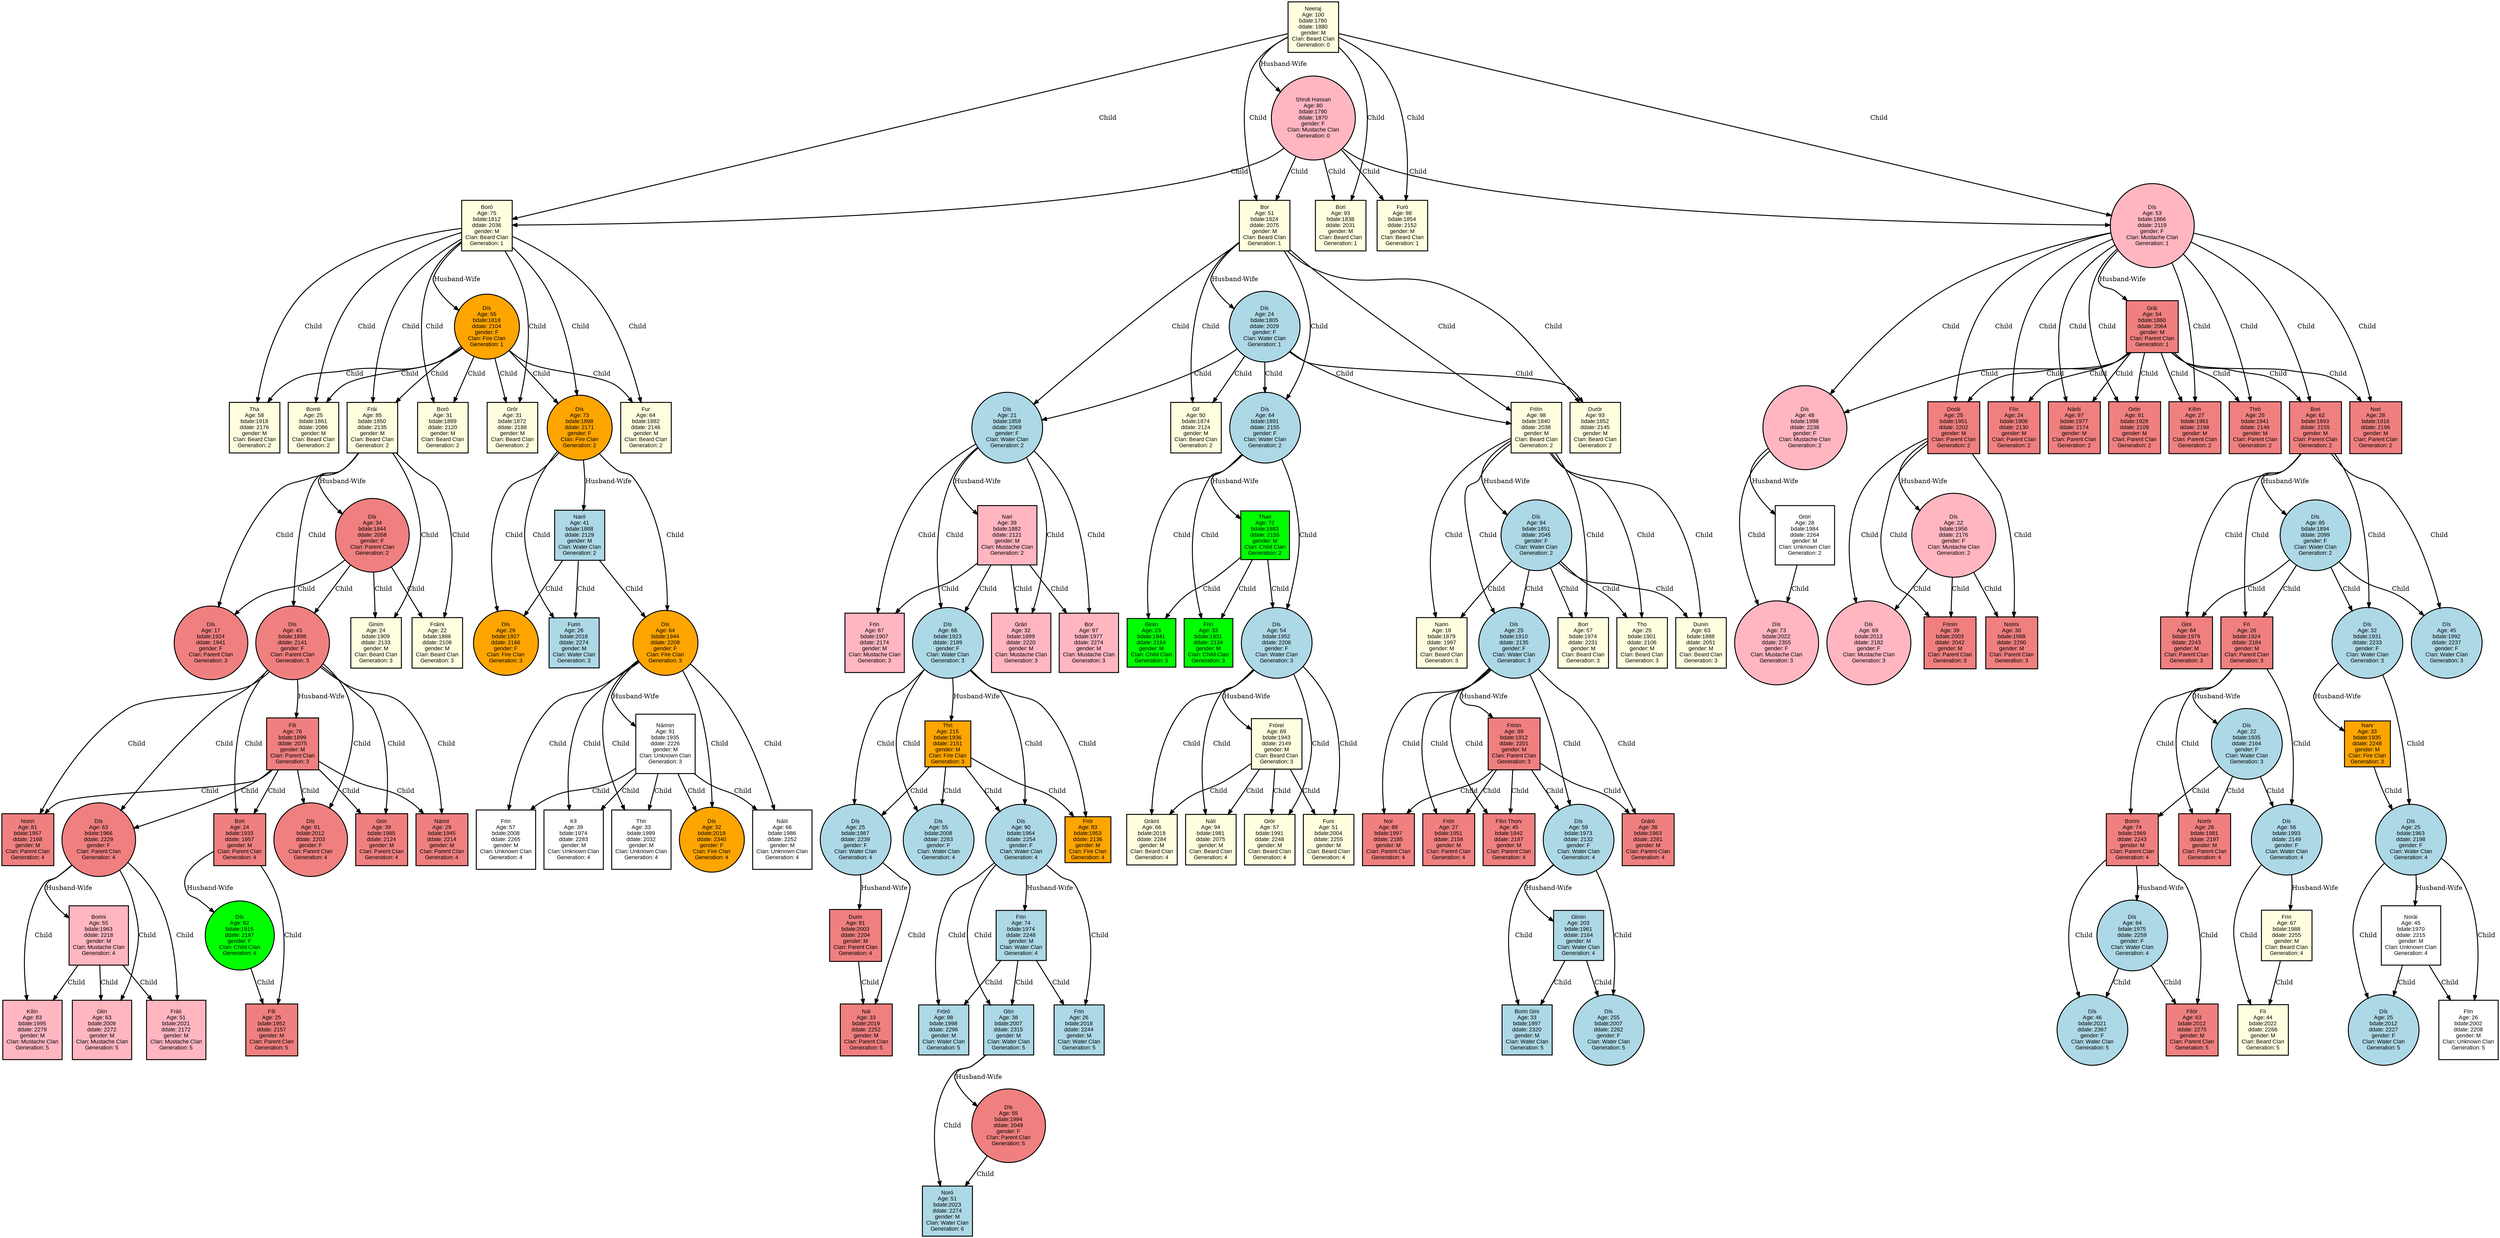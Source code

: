 digraph FamilyTree {
node [shape=box, fontname="Arial", fontsize=12, penwidth=2]
edge [penwidth=2]
rankdir="TB"
0 [label="Neeraj\nAge: 100\nbdate:1780\nddate: 1880\ngender: M\nClan: Beard Clan\nGeneration: 0", shape="square", style="filled", fillcolor="lightyellow", color="black"]
1 [label="Shruti Hassan\nAge: 80\nbdate:1790\nddate: 1870\ngender: F\nClan: Mustache Clan\nGeneration: 0", shape="circle", style="filled", fillcolor="lightpink", color="black"]
2 [label="Boró\nAge: 75\nbdate:1812\nddate: 2036\ngender: M\nClan: Beard Clan\nGeneration: 1", shape="square", style="filled", fillcolor="lightyellow", color="black"]
3 [label="Dís\nAge: 55\nbdate:1818\nddate: 2104\ngender: F\nClan: Fire Clan\nGeneration: 1", shape="circle", style="filled", fillcolor="orange", color="black"]
4 [label="Frái\nAge: 85\nbdate:1850\nddate: 2135\ngender: M\nClan: Beard Clan\nGeneration: 2", shape="square", style="filled", fillcolor="lightyellow", color="black"]
5 [label="Dís\nAge: 34\nbdate:1844\nddate: 2058\ngender: F\nClan: Parent Clan\nGeneration: 2", shape="circle", style="filled", fillcolor="lightcoral", color="black"]
6 [label="Fráini\nAge: 22\nbdate:1886\nddate: 2108\ngender: M\nClan: Beard Clan\nGeneration: 3", shape="square", style="filled", fillcolor="lightyellow", color="black"]
7 [label="Dís\nAge: 43\nbdate:1898\nddate: 2141\ngender: F\nClan: Parent Clan\nGeneration: 3", shape="circle", style="filled", fillcolor="lightcoral", color="black"]
8 [label="Fíli\nAge: 76\nbdate:1899\nddate: 2075\ngender: M\nClan: Parent Clan\nGeneration: 3", shape="square", style="filled", fillcolor="lightcoral", color="black"]
9 [label="Bori\nAge: 24\nbdate:1933\nddate: 1957\ngender: M\nClan: Parent Clan\nGeneration: 4", shape="square", style="filled", fillcolor="lightcoral", color="black"]
10 [label="Dís\nAge: 82\nbdate:1915\nddate: 2197\ngender: F\nClan: Child Clan\nGeneration: 4", shape="circle", style="filled", fillcolor="green", color="black"]
11 [label="Fíli\nAge: 25\nbdate:1952\nddate: 2157\ngender: M\nClan: Parent Clan\nGeneration: 5", shape="square", style="filled", fillcolor="lightcoral", color="black"]
12 [label="Nárini\nAge: 29\nbdate:1945\nddate: 2214\ngender: M\nClan: Parent Clan\nGeneration: 4", shape="square", style="filled", fillcolor="lightcoral", color="black"]
13 [label="Norin\nAge: 81\nbdate:1957\nddate: 2168\ngender: M\nClan: Parent Clan\nGeneration: 4", shape="square", style="filled", fillcolor="lightcoral", color="black"]
14 [label="Dís\nAge: 63\nbdate:1966\nddate: 2229\ngender: F\nClan: Parent Clan\nGeneration: 4", shape="circle", style="filled", fillcolor="lightcoral", color="black"]
15 [label="Borini\nAge: 55\nbdate:1963\nddate: 2218\ngender: M\nClan: Mustache Clan\nGeneration: 4", shape="square", style="filled", fillcolor="lightpink", color="black"]
16 [label="Kílin\nAge: 83\nbdate:1995\nddate: 2278\ngender: M\nClan: Mustache Clan\nGeneration: 5", shape="square", style="filled", fillcolor="lightpink", color="black"]
17 [label="Glin\nAge: 63\nbdate:2009\nddate: 2272\ngender: M\nClan: Mustache Clan\nGeneration: 5", shape="square", style="filled", fillcolor="lightpink", color="black"]
18 [label="Fráli\nAge: 51\nbdate:2021\nddate: 2172\ngender: M\nClan: Mustache Clan\nGeneration: 5", shape="square", style="filled", fillcolor="lightpink", color="black"]
23 [label="Grin\nAge: 39\nbdate:1985\nddate: 2124\ngender: M\nClan: Parent Clan\nGeneration: 4", shape="square", style="filled", fillcolor="lightcoral", color="black"]
24 [label="Dís\nAge: 91\nbdate:2012\nddate: 2203\ngender: F\nClan: Parent Clan\nGeneration: 4", shape="circle", style="filled", fillcolor="lightcoral", color="black"]
25 [label="Ginim\nAge: 24\nbdate:1909\nddate: 2133\ngender: M\nClan: Beard Clan\nGeneration: 3", shape="square", style="filled", fillcolor="lightyellow", color="black"]
26 [label="Dís\nAge: 17\nbdate:1924\nddate: 1941\ngender: F\nClan: Parent Clan\nGeneration: 3", shape="circle", style="filled", fillcolor="lightcoral", color="black"]
27 [label="Bomli\nAge: 25\nbdate:1861\nddate: 2086\ngender: M\nClan: Beard Clan\nGeneration: 2", shape="square", style="filled", fillcolor="lightyellow", color="black"]
28 [label="Grór\nAge: 31\nbdate:1872\nddate: 2188\ngender: M\nClan: Beard Clan\nGeneration: 2", shape="square", style="filled", fillcolor="lightyellow", color="black"]
29 [label="Fur\nAge: 64\nbdate:1882\nddate: 2146\ngender: M\nClan: Beard Clan\nGeneration: 2", shape="square", style="filled", fillcolor="lightyellow", color="black"]
30 [label="Boró\nAge: 31\nbdate:1889\nddate: 2120\ngender: M\nClan: Beard Clan\nGeneration: 2", shape="square", style="filled", fillcolor="lightyellow", color="black"]
31 [label="Dís\nAge: 73\nbdate:1898\nddate: 2171\ngender: F\nClan: Fire Clan\nGeneration: 2", shape="circle", style="filled", fillcolor="orange", color="black"]
32 [label="Naró\nAge: 41\nbdate:1888\nddate: 2129\ngender: M\nClan: Water Clan\nGeneration: 2", shape="square", style="filled", fillcolor="lightblue", color="black"]
33 [label="Dís\nAge: 29\nbdate:1927\nddate: 2166\ngender: F\nClan: Fire Clan\nGeneration: 3", shape="circle", style="filled", fillcolor="orange", color="black"]
34 [label="Dís\nAge: 64\nbdate:1944\nddate: 2208\ngender: F\nClan: Fire Clan\nGeneration: 3", shape="circle", style="filled", fillcolor="orange", color="black"]
35 [label="Nárinin\nAge: 91\nbdate:1935\nddate: 2226\ngender: M\nClan: Unknown Clan\nGeneration: 3", shape="square", style="filled", fillcolor="white", color="black"]
36 [label="Kíl\nAge: 39\nbdate:1974\nddate: 2283\ngender: M\nClan: Unknown Clan\nGeneration: 4", shape="square", style="filled", fillcolor="white", color="black"]
37 [label="Náili\nAge: 66\nbdate:1986\nddate: 2252\ngender: M\nClan: Unknown Clan\nGeneration: 4", shape="square", style="filled", fillcolor="white", color="black"]
38 [label="Thri\nAge: 33\nbdate:1999\nddate: 2032\ngender: M\nClan: Unknown Clan\nGeneration: 4", shape="square", style="filled", fillcolor="white", color="black"]
39 [label="Frin\nAge: 57\nbdate:2008\nddate: 2265\ngender: M\nClan: Unknown Clan\nGeneration: 4", shape="square", style="filled", fillcolor="white", color="black"]
40 [label="Dís\nAge: 32\nbdate:2019\nddate: 2340\ngender: F\nClan: Fire Clan\nGeneration: 4", shape="circle", style="filled", fillcolor="orange", color="black"]
43 [label="Furin\nAge: 26\nbdate:2018\nddate: 2274\ngender: M\nClan: Water Clan\nGeneration: 3", shape="square", style="filled", fillcolor="lightblue", color="black"]
45 [label="Tha\nAge: 58\nbdate:1918\nddate: 2176\ngender: M\nClan: Beard Clan\nGeneration: 2", shape="square", style="filled", fillcolor="lightyellow", color="black"]
46 [label="Bor\nAge: 51\nbdate:1824\nddate: 2075\ngender: M\nClan: Beard Clan\nGeneration: 1", shape="square", style="filled", fillcolor="lightyellow", color="black"]
47 [label="Dís\nAge: 24\nbdate:1805\nddate: 2029\ngender: F\nClan: Water Clan\nGeneration: 1", shape="circle", style="filled", fillcolor="lightblue", color="black"]
48 [label="Frilin\nAge: 98\nbdate:1840\nddate: 2038\ngender: M\nClan: Beard Clan\nGeneration: 2", shape="square", style="filled", fillcolor="lightyellow", color="black"]
49 [label="Dís\nAge: 94\nbdate:1851\nddate: 2045\ngender: F\nClan: Water Clan\nGeneration: 2", shape="circle", style="filled", fillcolor="lightblue", color="black"]
50 [label="Narin\nAge: 18\nbdate:1879\nddate: 1997\ngender: M\nClan: Beard Clan\nGeneration: 3", shape="square", style="filled", fillcolor="lightyellow", color="black"]
51 [label="Dunin\nAge: 63\nbdate:1888\nddate: 2051\ngender: M\nClan: Beard Clan\nGeneration: 3", shape="square", style="filled", fillcolor="lightyellow", color="black"]
52 [label="Tho\nAge: 25\nbdate:1901\nddate: 2106\ngender: M\nClan: Beard Clan\nGeneration: 3", shape="square", style="filled", fillcolor="lightyellow", color="black"]
53 [label="Dís\nAge: 25\nbdate:1910\nddate: 2135\ngender: F\nClan: Water Clan\nGeneration: 3", shape="circle", style="filled", fillcolor="lightblue", color="black"]
54 [label="Frinin\nAge: 89\nbdate:1912\nddate: 2201\ngender: M\nClan: Parent Clan\nGeneration: 3", shape="square", style="filled", fillcolor="lightcoral", color="black"]
55 [label="Fílin Thorv\nAge: 45\nbdate:1942\nddate: 2187\ngender: M\nClan: Parent Clan\nGeneration: 4", shape="square", style="filled", fillcolor="lightcoral", color="black"]
56 [label="Fróri\nAge: 27\nbdate:1951\nddate: 2158\ngender: M\nClan: Parent Clan\nGeneration: 4", shape="square", style="filled", fillcolor="lightcoral", color="black"]
57 [label="Gráró\nAge: 38\nbdate:1963\nddate: 2281\ngender: M\nClan: Parent Clan\nGeneration: 4", shape="square", style="filled", fillcolor="lightcoral", color="black"]
58 [label="Dís\nAge: 59\nbdate:1973\nddate: 2132\ngender: F\nClan: Water Clan\nGeneration: 4", shape="circle", style="filled", fillcolor="lightblue", color="black"]
59 [label="Glinin\nAge: 203\nbdate:1961\nddate: 2164\ngender: M\nClan: Water Clan\nGeneration: 4", shape="square", style="filled", fillcolor="lightblue", color="black"]
60 [label="Borin Gini\nAge: 33\nbdate:1997\nddate: 2320\ngender: M\nClan: Water Clan\nGeneration: 5", shape="square", style="filled", fillcolor="lightblue", color="black"]
61 [label="Dís\nAge: 255\nbdate:2007\nddate: 2262\ngender: F\nClan: Water Clan\nGeneration: 5", shape="circle", style="filled", fillcolor="lightblue", color="black"]
63 [label="Nor\nAge: 88\nbdate:1997\nddate: 2185\ngender: M\nClan: Parent Clan\nGeneration: 4", shape="square", style="filled", fillcolor="lightcoral", color="black"]
64 [label="Bori\nAge: 57\nbdate:1974\nddate: 2231\ngender: M\nClan: Beard Clan\nGeneration: 3", shape="square", style="filled", fillcolor="lightyellow", color="black"]
65 [label="Durór\nAge: 93\nbdate:1852\nddate: 2145\ngender: M\nClan: Beard Clan\nGeneration: 2", shape="square", style="filled", fillcolor="lightyellow", color="black"]
66 [label="Dís\nAge: 21\nbdate:1859\nddate: 2069\ngender: F\nClan: Water Clan\nGeneration: 2", shape="circle", style="filled", fillcolor="lightblue", color="black"]
67 [label="Nari\nAge: 39\nbdate:1882\nddate: 2121\ngender: M\nClan: Mustache Clan\nGeneration: 2", shape="square", style="filled", fillcolor="lightpink", color="black"]
68 [label="Grári\nAge: 32\nbdate:1899\nddate: 2220\ngender: M\nClan: Mustache Clan\nGeneration: 3", shape="square", style="filled", fillcolor="lightpink", color="black"]
69 [label="Frin\nAge: 67\nbdate:1907\nddate: 2174\ngender: M\nClan: Mustache Clan\nGeneration: 3", shape="square", style="filled", fillcolor="lightpink", color="black"]
70 [label="Dís\nAge: 66\nbdate:1923\nddate: 2189\ngender: F\nClan: Water Clan\nGeneration: 3", shape="circle", style="filled", fillcolor="lightblue", color="black"]
71 [label="Thri\nAge: 215\nbdate:1936\nddate: 2151\ngender: M\nClan: Fire Clan\nGeneration: 3", shape="square", style="filled", fillcolor="orange", color="black"]
72 [label="Frór\nAge: 83\nbdate:1953\nddate: 2136\ngender: M\nClan: Fire Clan\nGeneration: 4", shape="square", style="filled", fillcolor="orange", color="black"]
73 [label="Dís\nAge: 90\nbdate:1964\nddate: 2254\ngender: F\nClan: Water Clan\nGeneration: 4", shape="circle", style="filled", fillcolor="lightblue", color="black"]
74 [label="Frin\nAge: 74\nbdate:1974\nddate: 2248\ngender: M\nClan: Water Clan\nGeneration: 4", shape="square", style="filled", fillcolor="lightblue", color="black"]
75 [label="Fróró\nAge: 98\nbdate:1998\nddate: 2296\ngender: M\nClan: Water Clan\nGeneration: 5", shape="square", style="filled", fillcolor="lightblue", color="black"]
76 [label="Glin\nAge: 38\nbdate:2007\nddate: 2315\ngender: M\nClan: Water Clan\nGeneration: 5", shape="square", style="filled", fillcolor="lightblue", color="black"]
77 [label="Dís\nAge: 55\nbdate:1994\nddate: 2049\ngender: F\nClan: Parent Clan\nGeneration: 5", shape="circle", style="filled", fillcolor="lightcoral", color="black"]
78 [label="Noró\nAge: 51\nbdate:2023\nddate: 2274\ngender: M\nClan: Water Clan\nGeneration: 6", shape="square", style="filled", fillcolor="lightblue", color="black"]
81 [label="Frin\nAge: 26\nbdate:2018\nddate: 2244\ngender: M\nClan: Water Clan\nGeneration: 5", shape="square", style="filled", fillcolor="lightblue", color="black"]
86 [label="Dís\nAge: 25\nbdate:1987\nddate: 2239\ngender: F\nClan: Water Clan\nGeneration: 4", shape="circle", style="filled", fillcolor="lightblue", color="black"]
87 [label="Durin\nAge: 81\nbdate:2003\nddate: 2204\ngender: M\nClan: Parent Clan\nGeneration: 4", shape="square", style="filled", fillcolor="lightcoral", color="black"]
88 [label="Nál\nAge: 33\nbdate:2019\nddate: 2252\ngender: M\nClan: Parent Clan\nGeneration: 5", shape="square", style="filled", fillcolor="lightcoral", color="black"]
94 [label="Dís\nAge: 55\nbdate:2008\nddate: 2263\ngender: F\nClan: Water Clan\nGeneration: 4", shape="circle", style="filled", fillcolor="lightblue", color="black"]
95 [label="Bor\nAge: 97\nbdate:1977\nddate: 2274\ngender: M\nClan: Mustache Clan\nGeneration: 3", shape="square", style="filled", fillcolor="lightpink", color="black"]
96 [label="Gif\nAge: 50\nbdate:1874\nddate: 2124\ngender: M\nClan: Beard Clan\nGeneration: 2", shape="square", style="filled", fillcolor="lightyellow", color="black"]
97 [label="Dís\nAge: 64\nbdate:1891\nddate: 2155\ngender: F\nClan: Water Clan\nGeneration: 2", shape="circle", style="filled", fillcolor="lightblue", color="black"]
98 [label="Thari\nAge: 72\nbdate:1883\nddate: 2155\ngender: M\nClan: Child Clan\nGeneration: 2", shape="square", style="filled", fillcolor="green", color="black"]
99 [label="Frin\nAge: 33\nbdate:1931\nddate: 2134\ngender: M\nClan: Child Clan\nGeneration: 3", shape="square", style="filled", fillcolor="green", color="black"]
100 [label="Ginin\nAge: 23\nbdate:1941\nddate: 2164\ngender: M\nClan: Child Clan\nGeneration: 3", shape="square", style="filled", fillcolor="green", color="black"]
101 [label="Dís\nAge: 54\nbdate:1952\nddate: 2206\ngender: F\nClan: Water Clan\nGeneration: 3", shape="circle", style="filled", fillcolor="lightblue", color="black"]
102 [label="Frórel\nAge: 69\nbdate:1943\nddate: 2149\ngender: M\nClan: Beard Clan\nGeneration: 3", shape="square", style="filled", fillcolor="lightyellow", color="black"]
103 [label="Náli\nAge: 94\nbdate:1981\nddate: 2075\ngender: M\nClan: Beard Clan\nGeneration: 4", shape="square", style="filled", fillcolor="lightyellow", color="black"]
104 [label="Grór\nAge: 57\nbdate:1991\nddate: 2248\ngender: M\nClan: Beard Clan\nGeneration: 4", shape="square", style="filled", fillcolor="lightyellow", color="black"]
105 [label="Funi\nAge: 51\nbdate:2004\nddate: 2255\ngender: M\nClan: Beard Clan\nGeneration: 4", shape="square", style="filled", fillcolor="lightyellow", color="black"]
106 [label="Gráini\nAge: 66\nbdate:2018\nddate: 2284\ngender: M\nClan: Beard Clan\nGeneration: 4", shape="square", style="filled", fillcolor="lightyellow", color="black"]
110 [label="Bori\nAge: 93\nbdate:1838\nddate: 2031\ngender: M\nClan: Beard Clan\nGeneration: 1", shape="square", style="filled", fillcolor="lightyellow", color="black"]
111 [label="Furó\nAge: 98\nbdate:1854\nddate: 2152\ngender: M\nClan: Beard Clan\nGeneration: 1", shape="square", style="filled", fillcolor="lightyellow", color="black"]
112 [label="Dís\nAge: 53\nbdate:1866\nddate: 2119\ngender: F\nClan: Mustache Clan\nGeneration: 1", shape="circle", style="filled", fillcolor="lightpink", color="black"]
113 [label="Grái\nAge: 54\nbdate:1860\nddate: 2064\ngender: M\nClan: Parent Clan\nGeneration: 1", shape="square", style="filled", fillcolor="lightcoral", color="black"]
114 [label="Bori\nAge: 62\nbdate:1893\nddate: 2155\ngender: M\nClan: Parent Clan\nGeneration: 2", shape="square", style="filled", fillcolor="lightcoral", color="black"]
115 [label="Dís\nAge: 85\nbdate:1894\nddate: 2099\ngender: F\nClan: Water Clan\nGeneration: 2", shape="circle", style="filled", fillcolor="lightblue", color="black"]
116 [label="Fri\nAge: 26\nbdate:1924\nddate: 2184\ngender: M\nClan: Parent Clan\nGeneration: 3", shape="square", style="filled", fillcolor="lightcoral", color="black"]
117 [label="Dís\nAge: 22\nbdate:1935\nddate: 2164\ngender: F\nClan: Water Clan\nGeneration: 3", shape="circle", style="filled", fillcolor="lightblue", color="black"]
118 [label="Borini\nAge: 74\nbdate:1969\nddate: 2243\ngender: M\nClan: Parent Clan\nGeneration: 4", shape="square", style="filled", fillcolor="lightcoral", color="black"]
119 [label="Dís\nAge: 84\nbdate:1975\nddate: 2259\ngender: F\nClan: Water Clan\nGeneration: 4", shape="circle", style="filled", fillcolor="lightblue", color="black"]
120 [label="Fílór\nAge: 63\nbdate:2012\nddate: 2275\ngender: M\nClan: Parent Clan\nGeneration: 5", shape="square", style="filled", fillcolor="lightcoral", color="black"]
121 [label="Dís\nAge: 46\nbdate:2021\nddate: 2367\ngender: F\nClan: Water Clan\nGeneration: 5", shape="circle", style="filled", fillcolor="lightblue", color="black"]
123 [label="Norór\nAge: 26\nbdate:1981\nddate: 2197\ngender: M\nClan: Parent Clan\nGeneration: 4", shape="square", style="filled", fillcolor="lightcoral", color="black"]
124 [label="Dís\nAge: 56\nbdate:1993\nddate: 2149\ngender: F\nClan: Water Clan\nGeneration: 4", shape="circle", style="filled", fillcolor="lightblue", color="black"]
125 [label="Frin\nAge: 67\nbdate:1988\nddate: 2255\ngender: M\nClan: Beard Clan\nGeneration: 4", shape="square", style="filled", fillcolor="lightyellow", color="black"]
126 [label="Fli\nAge: 44\nbdate:2022\nddate: 2266\ngender: M\nClan: Beard Clan\nGeneration: 5", shape="square", style="filled", fillcolor="lightyellow", color="black"]
136 [label="Dís\nAge: 32\nbdate:1931\nddate: 2233\ngender: F\nClan: Water Clan\nGeneration: 3", shape="circle", style="filled", fillcolor="lightblue", color="black"]
137 [label="Narv\nAge: 33\nbdate:1935\nddate: 2248\ngender: M\nClan: Fire Clan\nGeneration: 3", shape="square", style="filled", fillcolor="orange", color="black"]
138 [label="Dís\nAge: 25\nbdate:1963\nddate: 2198\ngender: F\nClan: Water Clan\nGeneration: 4", shape="circle", style="filled", fillcolor="lightblue", color="black"]
139 [label="Norái\nAge: 45\nbdate:1970\nddate: 2215\ngender: M\nClan: Unknown Clan\nGeneration: 4", shape="square", style="filled", fillcolor="white", color="black"]
140 [label="Flin\nAge: 26\nbdate:2002\nddate: 2208\ngender: M\nClan: Unknown Clan\nGeneration: 5", shape="square", style="filled", fillcolor="white", color="black"]
141 [label="Dís\nAge: 25\nbdate:2012\nddate: 2227\ngender: F\nClan: Water Clan\nGeneration: 5", shape="circle", style="filled", fillcolor="lightblue", color="black"]
145 [label="Gini\nAge: 64\nbdate:1979\nddate: 2243\ngender: M\nClan: Parent Clan\nGeneration: 3", shape="square", style="filled", fillcolor="lightcoral", color="black"]
146 [label="Dís\nAge: 45\nbdate:1992\nddate: 2237\ngender: F\nClan: Water Clan\nGeneration: 3", shape="circle", style="filled", fillcolor="lightblue", color="black"]
147 [label="Flin\nAge: 24\nbdate:1906\nddate: 2130\ngender: M\nClan: Parent Clan\nGeneration: 2", shape="square", style="filled", fillcolor="lightcoral", color="black"]
148 [label="Nori\nAge: 28\nbdate:1916\nddate: 2196\ngender: M\nClan: Parent Clan\nGeneration: 2", shape="square", style="filled", fillcolor="lightcoral", color="black"]
149 [label="Grón\nAge: 81\nbdate:1928\nddate: 2109\ngender: M\nClan: Parent Clan\nGeneration: 2", shape="square", style="filled", fillcolor="lightcoral", color="black"]
150 [label="Thró\nAge: 25\nbdate:1941\nddate: 2146\ngender: M\nClan: Parent Clan\nGeneration: 2", shape="square", style="filled", fillcolor="lightcoral", color="black"]
151 [label="Dorái\nAge: 25\nbdate:1951\nddate: 2202\ngender: M\nClan: Parent Clan\nGeneration: 2", shape="square", style="filled", fillcolor="lightcoral", color="black"]
152 [label="Dís\nAge: 22\nbdate:1956\nddate: 2176\ngender: F\nClan: Mustache Clan\nGeneration: 2", shape="circle", style="filled", fillcolor="lightpink", color="black"]
153 [label="Norini\nAge: 30\nbdate:1988\nddate: 2290\ngender: M\nClan: Parent Clan\nGeneration: 3", shape="square", style="filled", fillcolor="lightcoral", color="black"]
154 [label="Frinin\nAge: 39\nbdate:2003\nddate: 2042\ngender: M\nClan: Parent Clan\nGeneration: 3", shape="square", style="filled", fillcolor="lightcoral", color="black"]
155 [label="Dís\nAge: 69\nbdate:2013\nddate: 2182\ngender: F\nClan: Mustache Clan\nGeneration: 3", shape="circle", style="filled", fillcolor="lightpink", color="black"]
159 [label="Kílim\nAge: 27\nbdate:1961\nddate: 2198\ngender: M\nClan: Parent Clan\nGeneration: 2", shape="square", style="filled", fillcolor="lightcoral", color="black"]
160 [label="Nárói\nAge: 97\nbdate:1977\nddate: 2174\ngender: M\nClan: Parent Clan\nGeneration: 2", shape="square", style="filled", fillcolor="lightcoral", color="black"]
161 [label="Dís\nAge: 48\nbdate:1988\nddate: 2236\ngender: F\nClan: Mustache Clan\nGeneration: 2", shape="circle", style="filled", fillcolor="lightpink", color="black"]
162 [label="Gróri\nAge: 28\nbdate:1984\nddate: 2264\ngender: M\nClan: Unknown Clan\nGeneration: 2", shape="square", style="filled", fillcolor="white", color="black"]
163 [label="Dís\nAge: 73\nbdate:2022\nddate: 2355\ngender: F\nClan: Mustache Clan\nGeneration: 3", shape="circle", style="filled", fillcolor="lightpink", color="black"]
0 -> 1 [label="Husband-Wife"]
1 -> 0 [style=invis, weight=10]
0 -> 2 [label="Child"]
1 -> 2 [label="Child"]
2 -> 3 [label="Husband-Wife"]
3 -> 2 [style=invis, weight=10]
2 -> 4 [label="Child"]
3 -> 4 [label="Child"]
4 -> 5 [label="Husband-Wife"]
5 -> 4 [style=invis, weight=10]
4 -> 6 [label="Child"]
5 -> 6 [label="Child"]
4 -> 7 [label="Child"]
5 -> 7 [label="Child"]
7 -> 8 [label="Husband-Wife"]
8 -> 7 [style=invis, weight=10]
7 -> 9 [label="Child"]
8 -> 9 [label="Child"]
9 -> 10 [label="Husband-Wife"]
10 -> 9 [style=invis, weight=10]
9 -> 11 [label="Child"]
10 -> 11 [label="Child"]
7 -> 12 [label="Child"]
8 -> 12 [label="Child"]
7 -> 13 [label="Child"]
8 -> 13 [label="Child"]
7 -> 14 [label="Child"]
8 -> 14 [label="Child"]
14 -> 15 [label="Husband-Wife"]
15 -> 14 [style=invis, weight=10]
14 -> 16 [label="Child"]
15 -> 16 [label="Child"]
14 -> 17 [label="Child"]
15 -> 17 [label="Child"]
14 -> 18 [label="Child"]
15 -> 18 [label="Child"]
7 -> 23 [label="Child"]
8 -> 23 [label="Child"]
7 -> 24 [label="Child"]
8 -> 24 [label="Child"]
4 -> 25 [label="Child"]
5 -> 25 [label="Child"]
4 -> 26 [label="Child"]
5 -> 26 [label="Child"]
2 -> 27 [label="Child"]
3 -> 27 [label="Child"]
2 -> 28 [label="Child"]
3 -> 28 [label="Child"]
2 -> 29 [label="Child"]
3 -> 29 [label="Child"]
2 -> 30 [label="Child"]
3 -> 30 [label="Child"]
2 -> 31 [label="Child"]
3 -> 31 [label="Child"]
31 -> 32 [label="Husband-Wife"]
32 -> 31 [style=invis, weight=10]
31 -> 33 [label="Child"]
32 -> 33 [label="Child"]
31 -> 34 [label="Child"]
32 -> 34 [label="Child"]
34 -> 35 [label="Husband-Wife"]
35 -> 34 [style=invis, weight=10]
34 -> 36 [label="Child"]
35 -> 36 [label="Child"]
34 -> 37 [label="Child"]
35 -> 37 [label="Child"]
34 -> 38 [label="Child"]
35 -> 38 [label="Child"]
34 -> 39 [label="Child"]
35 -> 39 [label="Child"]
34 -> 40 [label="Child"]
35 -> 40 [label="Child"]
31 -> 43 [label="Child"]
32 -> 43 [label="Child"]
2 -> 45 [label="Child"]
3 -> 45 [label="Child"]
0 -> 46 [label="Child"]
1 -> 46 [label="Child"]
46 -> 47 [label="Husband-Wife"]
47 -> 46 [style=invis, weight=10]
46 -> 48 [label="Child"]
47 -> 48 [label="Child"]
48 -> 49 [label="Husband-Wife"]
49 -> 48 [style=invis, weight=10]
48 -> 50 [label="Child"]
49 -> 50 [label="Child"]
48 -> 51 [label="Child"]
49 -> 51 [label="Child"]
48 -> 52 [label="Child"]
49 -> 52 [label="Child"]
48 -> 53 [label="Child"]
49 -> 53 [label="Child"]
53 -> 54 [label="Husband-Wife"]
54 -> 53 [style=invis, weight=10]
53 -> 55 [label="Child"]
54 -> 55 [label="Child"]
53 -> 56 [label="Child"]
54 -> 56 [label="Child"]
53 -> 57 [label="Child"]
54 -> 57 [label="Child"]
53 -> 58 [label="Child"]
54 -> 58 [label="Child"]
58 -> 59 [label="Husband-Wife"]
59 -> 58 [style=invis, weight=10]
58 -> 60 [label="Child"]
59 -> 60 [label="Child"]
58 -> 61 [label="Child"]
59 -> 61 [label="Child"]
53 -> 63 [label="Child"]
54 -> 63 [label="Child"]
48 -> 64 [label="Child"]
49 -> 64 [label="Child"]
46 -> 65 [label="Child"]
47 -> 65 [label="Child"]
46 -> 66 [label="Child"]
47 -> 66 [label="Child"]
66 -> 67 [label="Husband-Wife"]
67 -> 66 [style=invis, weight=10]
66 -> 68 [label="Child"]
67 -> 68 [label="Child"]
66 -> 69 [label="Child"]
67 -> 69 [label="Child"]
66 -> 70 [label="Child"]
67 -> 70 [label="Child"]
70 -> 71 [label="Husband-Wife"]
71 -> 70 [style=invis, weight=10]
70 -> 72 [label="Child"]
71 -> 72 [label="Child"]
70 -> 73 [label="Child"]
71 -> 73 [label="Child"]
73 -> 74 [label="Husband-Wife"]
74 -> 73 [style=invis, weight=10]
73 -> 75 [label="Child"]
74 -> 75 [label="Child"]
73 -> 76 [label="Child"]
74 -> 76 [label="Child"]
76 -> 77 [label="Husband-Wife"]
77 -> 76 [style=invis, weight=10]
76 -> 78 [label="Child"]
77 -> 78 [label="Child"]
73 -> 81 [label="Child"]
74 -> 81 [label="Child"]
70 -> 86 [label="Child"]
71 -> 86 [label="Child"]
86 -> 87 [label="Husband-Wife"]
87 -> 86 [style=invis, weight=10]
86 -> 88 [label="Child"]
87 -> 88 [label="Child"]
70 -> 94 [label="Child"]
71 -> 94 [label="Child"]
66 -> 95 [label="Child"]
67 -> 95 [label="Child"]
46 -> 96 [label="Child"]
47 -> 96 [label="Child"]
46 -> 97 [label="Child"]
47 -> 97 [label="Child"]
97 -> 98 [label="Husband-Wife"]
98 -> 97 [style=invis, weight=10]
97 -> 99 [label="Child"]
98 -> 99 [label="Child"]
97 -> 100 [label="Child"]
98 -> 100 [label="Child"]
97 -> 101 [label="Child"]
98 -> 101 [label="Child"]
101 -> 102 [label="Husband-Wife"]
102 -> 101 [style=invis, weight=10]
101 -> 103 [label="Child"]
102 -> 103 [label="Child"]
101 -> 104 [label="Child"]
102 -> 104 [label="Child"]
101 -> 105 [label="Child"]
102 -> 105 [label="Child"]
101 -> 106 [label="Child"]
102 -> 106 [label="Child"]
0 -> 110 [label="Child"]
1 -> 110 [label="Child"]
0 -> 111 [label="Child"]
1 -> 111 [label="Child"]
0 -> 112 [label="Child"]
1 -> 112 [label="Child"]
112 -> 113 [label="Husband-Wife"]
113 -> 112 [style=invis, weight=10]
112 -> 114 [label="Child"]
113 -> 114 [label="Child"]
114 -> 115 [label="Husband-Wife"]
115 -> 114 [style=invis, weight=10]
114 -> 116 [label="Child"]
115 -> 116 [label="Child"]
116 -> 117 [label="Husband-Wife"]
117 -> 116 [style=invis, weight=10]
116 -> 118 [label="Child"]
117 -> 118 [label="Child"]
118 -> 119 [label="Husband-Wife"]
119 -> 118 [style=invis, weight=10]
118 -> 120 [label="Child"]
119 -> 120 [label="Child"]
118 -> 121 [label="Child"]
119 -> 121 [label="Child"]
116 -> 123 [label="Child"]
117 -> 123 [label="Child"]
116 -> 124 [label="Child"]
117 -> 124 [label="Child"]
124 -> 125 [label="Husband-Wife"]
125 -> 124 [style=invis, weight=10]
124 -> 126 [label="Child"]
125 -> 126 [label="Child"]
114 -> 136 [label="Child"]
115 -> 136 [label="Child"]
136 -> 137 [label="Husband-Wife"]
137 -> 136 [style=invis, weight=10]
136 -> 138 [label="Child"]
137 -> 138 [label="Child"]
138 -> 139 [label="Husband-Wife"]
139 -> 138 [style=invis, weight=10]
138 -> 140 [label="Child"]
139 -> 140 [label="Child"]
138 -> 141 [label="Child"]
139 -> 141 [label="Child"]
114 -> 145 [label="Child"]
115 -> 145 [label="Child"]
114 -> 146 [label="Child"]
115 -> 146 [label="Child"]
112 -> 147 [label="Child"]
113 -> 147 [label="Child"]
112 -> 148 [label="Child"]
113 -> 148 [label="Child"]
112 -> 149 [label="Child"]
113 -> 149 [label="Child"]
112 -> 150 [label="Child"]
113 -> 150 [label="Child"]
112 -> 151 [label="Child"]
113 -> 151 [label="Child"]
151 -> 152 [label="Husband-Wife"]
152 -> 151 [style=invis, weight=10]
151 -> 153 [label="Child"]
152 -> 153 [label="Child"]
151 -> 154 [label="Child"]
152 -> 154 [label="Child"]
151 -> 155 [label="Child"]
152 -> 155 [label="Child"]
112 -> 159 [label="Child"]
113 -> 159 [label="Child"]
112 -> 160 [label="Child"]
113 -> 160 [label="Child"]
112 -> 161 [label="Child"]
113 -> 161 [label="Child"]
161 -> 162 [label="Husband-Wife"]
162 -> 161 [style=invis, weight=10]
161 -> 163 [label="Child"]
162 -> 163 [label="Child"]
}
